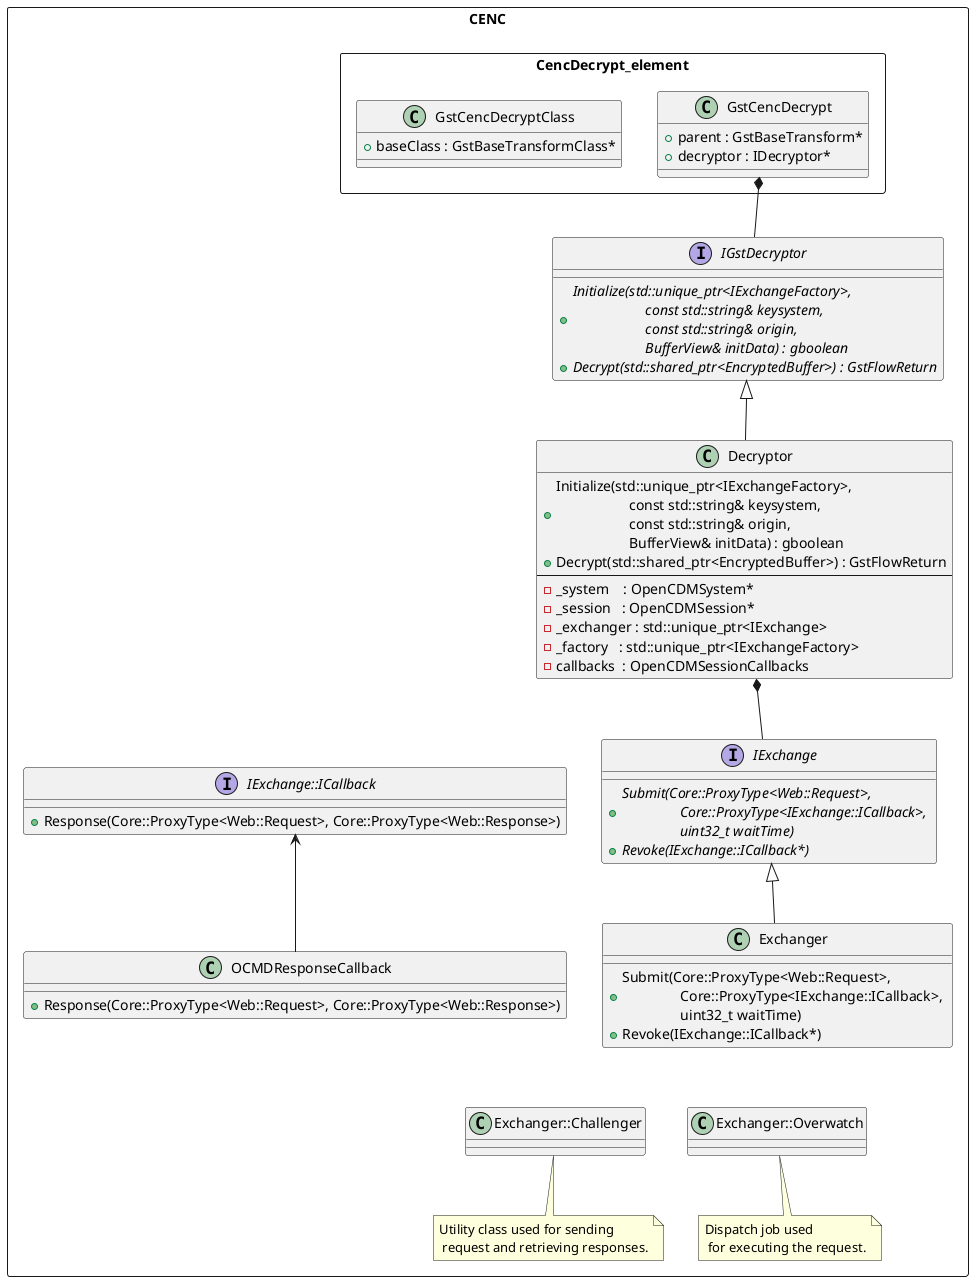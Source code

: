 @startuml decryptor
skinparam maxMessageSize 100
skinparam wrapMessageWidth 100

package CENC <<Rectangle>> {

interface IGstDecryptor{
    
    {abstract} + Initialize(std::unique_ptr<IExchangeFactory>, \n\
                    const std::string& keysystem, \n\
                    const std::string& origin, \n\
                    BufferView& initData) : gboolean
    {abstract} + Decrypt(std::shared_ptr<EncryptedBuffer>) : GstFlowReturn
}

package CencDecrypt_element <<Rectangle>> {
    class GstCencDecrypt{
        + parent : GstBaseTransform*
        + decryptor : IDecryptor*
    }

    class GstCencDecryptClass {
        + baseClass : GstBaseTransformClass*
    }
}

class Decryptor{
    + Initialize(std::unique_ptr<IExchangeFactory>, \n\
                    const std::string& keysystem, \n\
                    const std::string& origin, \n\
                    BufferView& initData) : gboolean
    + Decrypt(std::shared_ptr<EncryptedBuffer>) : GstFlowReturn
    ---
    - _system    : OpenCDMSystem*
    - _session   : OpenCDMSession*
    - _exchanger : std::unique_ptr<IExchange>
    - _factory   : std::unique_ptr<IExchangeFactory>
    - callbacks  : OpenCDMSessionCallbacks
}

interface IExchange{
    {abstract} + Submit(Core::ProxyType<Web::Request>, \n\
                Core::ProxyType<IExchange::ICallback>, \n\
                uint32_t waitTime)
    {abstract} + Revoke(IExchange::ICallback*)
}

interface IExchange::ICallback {
    + Response(Core::ProxyType<Web::Request>, Core::ProxyType<Web::Response>)
}

class Exchanger{
    + Submit(Core::ProxyType<Web::Request>, \n\
                Core::ProxyType<IExchange::ICallback>, \n\
                uint32_t waitTime)
    + Revoke(IExchange::ICallback*)
}

class OCMDResponseCallback{
    + Response(Core::ProxyType<Web::Request>, Core::ProxyType<Web::Response>)
}

class Exchanger::Overwatch
note bottom : Dispatch job used \n for executing the request.

class Exchanger::Challenger
note bottom : Utility class used for sending \n request and retrieving responses.


GstCencDecrypt *-- IGstDecryptor
IGstDecryptor <|-- Decryptor
IExchange <|-- Exchanger
Decryptor *-- IExchange
IExchange::ICallback <-- OCMDResponseCallback
IExchange::ICallback -[hidden]> IExchange
Exchanger::Challenger -[hidden]> Exchanger::Overwatch
Exchanger --[hidden]> Exchanger::Overwatch
IExchange -[hidden]> GstCencDecryptClass

@enduml

